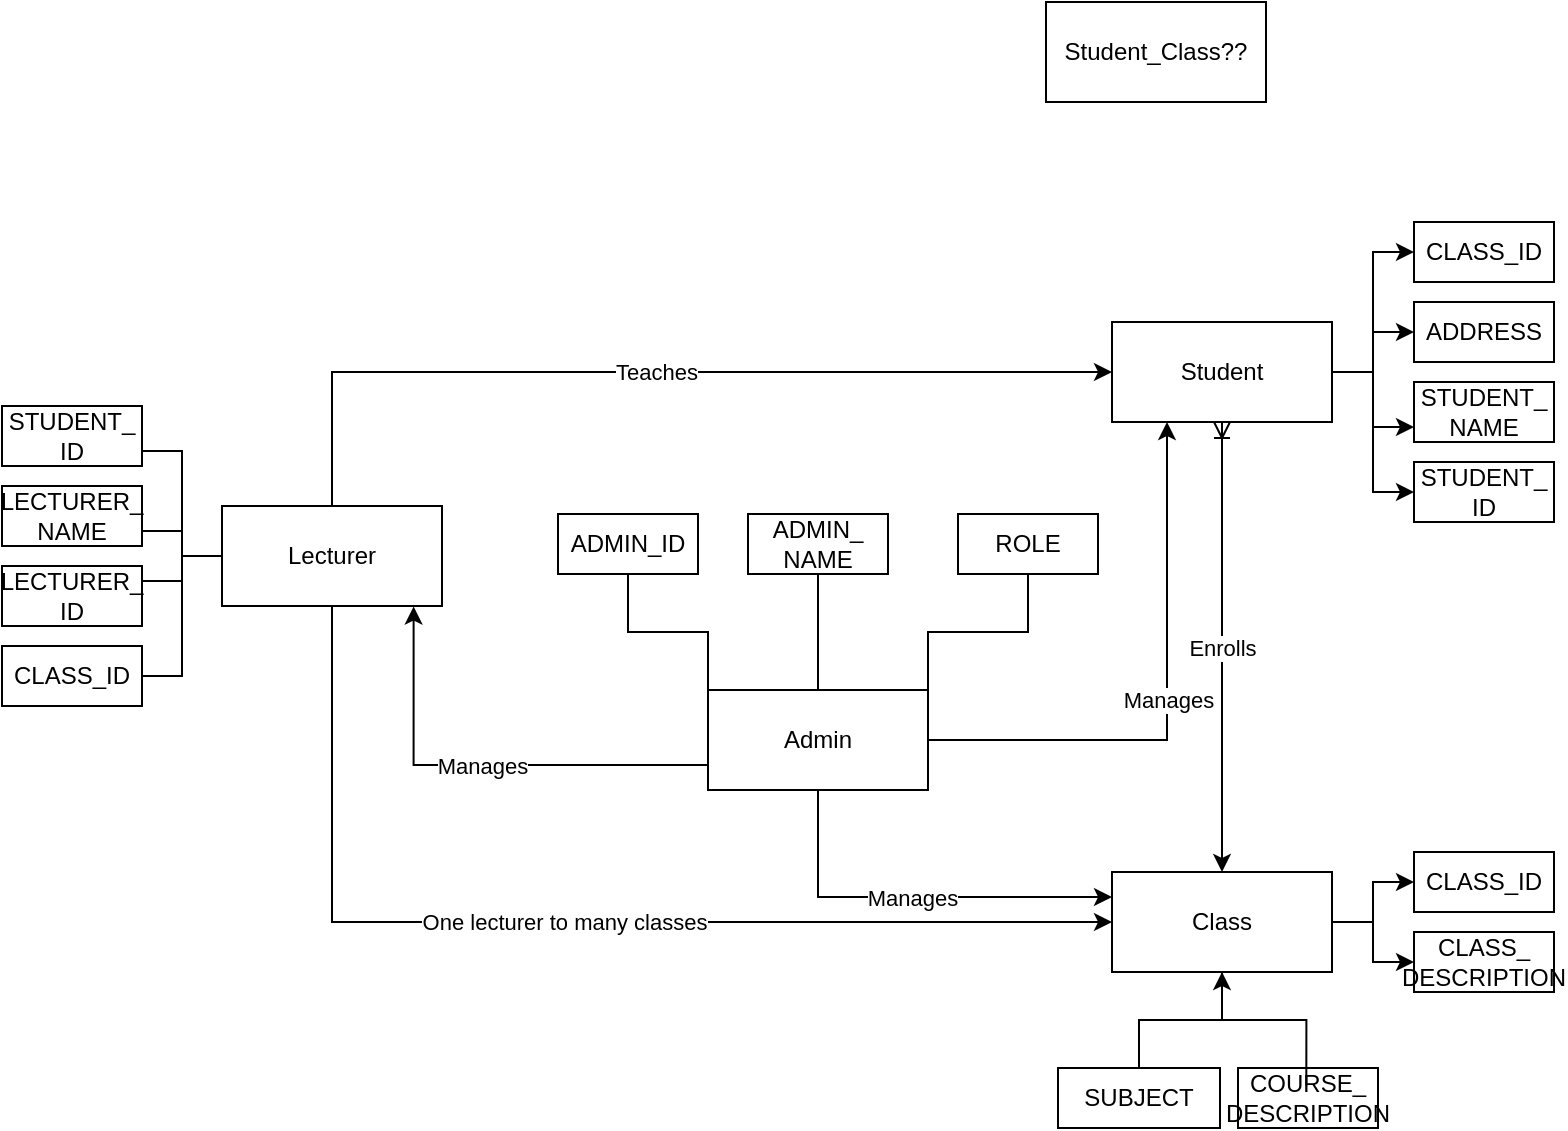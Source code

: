 <mxfile version="28.1.1">
  <diagram name="Página-1" id="hgH4oJvykVgIxR9s29dV">
    <mxGraphModel dx="1209" dy="706" grid="0" gridSize="10" guides="1" tooltips="1" connect="1" arrows="1" fold="1" page="1" pageScale="1" pageWidth="980" pageHeight="690" math="0" shadow="0">
      <root>
        <mxCell id="0" />
        <mxCell id="1" parent="0" />
        <mxCell id="n1PfLUO4CcH7e0nLYnh7-23" style="edgeStyle=orthogonalEdgeStyle;rounded=0;orthogonalLoop=1;jettySize=auto;html=1;exitX=0;exitY=0.5;exitDx=0;exitDy=0;entryX=1;entryY=0.75;entryDx=0;entryDy=0;endArrow=none;endFill=0;" parent="1" source="n1PfLUO4CcH7e0nLYnh7-2" target="n1PfLUO4CcH7e0nLYnh7-16" edge="1">
          <mxGeometry relative="1" as="geometry" />
        </mxCell>
        <mxCell id="n1PfLUO4CcH7e0nLYnh7-24" style="edgeStyle=orthogonalEdgeStyle;rounded=0;orthogonalLoop=1;jettySize=auto;html=1;exitX=0;exitY=0.5;exitDx=0;exitDy=0;entryX=1;entryY=0.75;entryDx=0;entryDy=0;endArrow=none;endFill=0;" parent="1" source="n1PfLUO4CcH7e0nLYnh7-2" target="n1PfLUO4CcH7e0nLYnh7-15" edge="1">
          <mxGeometry relative="1" as="geometry" />
        </mxCell>
        <mxCell id="n1PfLUO4CcH7e0nLYnh7-25" style="edgeStyle=orthogonalEdgeStyle;rounded=0;orthogonalLoop=1;jettySize=auto;html=1;exitX=0;exitY=0.5;exitDx=0;exitDy=0;entryX=1;entryY=0.25;entryDx=0;entryDy=0;endArrow=none;endFill=0;" parent="1" source="n1PfLUO4CcH7e0nLYnh7-2" target="n1PfLUO4CcH7e0nLYnh7-13" edge="1">
          <mxGeometry relative="1" as="geometry" />
        </mxCell>
        <mxCell id="n1PfLUO4CcH7e0nLYnh7-27" style="edgeStyle=orthogonalEdgeStyle;rounded=0;orthogonalLoop=1;jettySize=auto;html=1;exitX=0;exitY=0.5;exitDx=0;exitDy=0;entryX=1;entryY=0.5;entryDx=0;entryDy=0;endArrow=none;endFill=0;" parent="1" source="n1PfLUO4CcH7e0nLYnh7-2" target="n1PfLUO4CcH7e0nLYnh7-11" edge="1">
          <mxGeometry relative="1" as="geometry" />
        </mxCell>
        <mxCell id="n1PfLUO4CcH7e0nLYnh7-56" value="Teaches" style="edgeStyle=orthogonalEdgeStyle;rounded=0;orthogonalLoop=1;jettySize=auto;html=1;exitX=0.5;exitY=0;exitDx=0;exitDy=0;entryX=0;entryY=0.5;entryDx=0;entryDy=0;" parent="1" source="n1PfLUO4CcH7e0nLYnh7-2" target="n1PfLUO4CcH7e0nLYnh7-4" edge="1">
          <mxGeometry relative="1" as="geometry" />
        </mxCell>
        <mxCell id="n1PfLUO4CcH7e0nLYnh7-61" value="One lecturer to many classes" style="edgeStyle=orthogonalEdgeStyle;rounded=0;orthogonalLoop=1;jettySize=auto;html=1;exitX=0.5;exitY=1;exitDx=0;exitDy=0;entryX=0;entryY=0.5;entryDx=0;entryDy=0;startArrow=none;startFill=0;" parent="1" source="n1PfLUO4CcH7e0nLYnh7-2" target="n1PfLUO4CcH7e0nLYnh7-3" edge="1">
          <mxGeometry relative="1" as="geometry">
            <Array as="points">
              <mxPoint x="247" y="520" />
            </Array>
          </mxGeometry>
        </mxCell>
        <mxCell id="n1PfLUO4CcH7e0nLYnh7-2" value="Lecturer" style="html=1;whiteSpace=wrap;" parent="1" vertex="1">
          <mxGeometry x="192" y="312" width="110" height="50" as="geometry" />
        </mxCell>
        <mxCell id="n1PfLUO4CcH7e0nLYnh7-36" style="edgeStyle=orthogonalEdgeStyle;rounded=0;orthogonalLoop=1;jettySize=auto;html=1;exitX=1;exitY=0.5;exitDx=0;exitDy=0;entryX=0;entryY=0.5;entryDx=0;entryDy=0;" parent="1" source="n1PfLUO4CcH7e0nLYnh7-3" target="n1PfLUO4CcH7e0nLYnh7-8" edge="1">
          <mxGeometry relative="1" as="geometry" />
        </mxCell>
        <mxCell id="n1PfLUO4CcH7e0nLYnh7-37" style="edgeStyle=orthogonalEdgeStyle;rounded=0;orthogonalLoop=1;jettySize=auto;html=1;exitX=1;exitY=0.5;exitDx=0;exitDy=0;entryX=0;entryY=0.5;entryDx=0;entryDy=0;" parent="1" source="n1PfLUO4CcH7e0nLYnh7-3" target="n1PfLUO4CcH7e0nLYnh7-20" edge="1">
          <mxGeometry relative="1" as="geometry" />
        </mxCell>
        <mxCell id="n1PfLUO4CcH7e0nLYnh7-3" value="Class" style="html=1;whiteSpace=wrap;" parent="1" vertex="1">
          <mxGeometry x="637" y="495" width="110" height="50" as="geometry" />
        </mxCell>
        <mxCell id="n1PfLUO4CcH7e0nLYnh7-32" style="edgeStyle=orthogonalEdgeStyle;rounded=0;orthogonalLoop=1;jettySize=auto;html=1;exitX=1;exitY=0.5;exitDx=0;exitDy=0;entryX=0;entryY=0.75;entryDx=0;entryDy=0;" parent="1" source="n1PfLUO4CcH7e0nLYnh7-4" target="n1PfLUO4CcH7e0nLYnh7-18" edge="1">
          <mxGeometry relative="1" as="geometry" />
        </mxCell>
        <mxCell id="n1PfLUO4CcH7e0nLYnh7-33" style="edgeStyle=orthogonalEdgeStyle;rounded=0;orthogonalLoop=1;jettySize=auto;html=1;exitX=1;exitY=0.5;exitDx=0;exitDy=0;entryX=0;entryY=0.5;entryDx=0;entryDy=0;" parent="1" source="n1PfLUO4CcH7e0nLYnh7-4" target="n1PfLUO4CcH7e0nLYnh7-17" edge="1">
          <mxGeometry relative="1" as="geometry" />
        </mxCell>
        <mxCell id="n1PfLUO4CcH7e0nLYnh7-34" style="edgeStyle=orthogonalEdgeStyle;rounded=0;orthogonalLoop=1;jettySize=auto;html=1;exitX=1;exitY=0.5;exitDx=0;exitDy=0;entryX=0;entryY=0.5;entryDx=0;entryDy=0;" parent="1" source="n1PfLUO4CcH7e0nLYnh7-4" target="n1PfLUO4CcH7e0nLYnh7-7" edge="1">
          <mxGeometry relative="1" as="geometry" />
        </mxCell>
        <mxCell id="n1PfLUO4CcH7e0nLYnh7-35" style="edgeStyle=orthogonalEdgeStyle;rounded=0;orthogonalLoop=1;jettySize=auto;html=1;exitX=1;exitY=0.5;exitDx=0;exitDy=0;entryX=0;entryY=0.5;entryDx=0;entryDy=0;" parent="1" source="n1PfLUO4CcH7e0nLYnh7-4" target="n1PfLUO4CcH7e0nLYnh7-19" edge="1">
          <mxGeometry relative="1" as="geometry" />
        </mxCell>
        <mxCell id="n1PfLUO4CcH7e0nLYnh7-43" value="Enrolls" style="edgeStyle=orthogonalEdgeStyle;rounded=0;orthogonalLoop=1;jettySize=auto;html=1;exitX=0.5;exitY=1;exitDx=0;exitDy=0;entryX=0.5;entryY=0;entryDx=0;entryDy=0;startArrow=ERoneToMany;startFill=0;" parent="1" source="n1PfLUO4CcH7e0nLYnh7-4" target="n1PfLUO4CcH7e0nLYnh7-3" edge="1">
          <mxGeometry relative="1" as="geometry" />
        </mxCell>
        <mxCell id="n1PfLUO4CcH7e0nLYnh7-4" value="Student" style="html=1;whiteSpace=wrap;" parent="1" vertex="1">
          <mxGeometry x="637" y="220" width="110" height="50" as="geometry" />
        </mxCell>
        <mxCell id="n1PfLUO4CcH7e0nLYnh7-62" style="edgeStyle=orthogonalEdgeStyle;rounded=0;orthogonalLoop=1;jettySize=auto;html=1;exitX=0.5;exitY=0;exitDx=0;exitDy=0;" parent="1" source="n1PfLUO4CcH7e0nLYnh7-6" target="n1PfLUO4CcH7e0nLYnh7-3" edge="1">
          <mxGeometry relative="1" as="geometry" />
        </mxCell>
        <mxCell id="n1PfLUO4CcH7e0nLYnh7-6" value="SUBJECT" style="html=1;whiteSpace=wrap;" parent="1" vertex="1">
          <mxGeometry x="610" y="593" width="81" height="30" as="geometry" />
        </mxCell>
        <mxCell id="n1PfLUO4CcH7e0nLYnh7-7" value="CLASS_ID" style="html=1;whiteSpace=wrap;" parent="1" vertex="1">
          <mxGeometry x="788" y="170" width="70" height="30" as="geometry" />
        </mxCell>
        <mxCell id="n1PfLUO4CcH7e0nLYnh7-8" value="CLASS_ID" style="html=1;whiteSpace=wrap;" parent="1" vertex="1">
          <mxGeometry x="788" y="485" width="70" height="30" as="geometry" />
        </mxCell>
        <mxCell id="n1PfLUO4CcH7e0nLYnh7-11" value="CLASS_ID" style="html=1;whiteSpace=wrap;" parent="1" vertex="1">
          <mxGeometry x="82" y="382" width="70" height="30" as="geometry" />
        </mxCell>
        <mxCell id="n1PfLUO4CcH7e0nLYnh7-13" value="LECTURER_&lt;div&gt;ID&lt;/div&gt;" style="html=1;whiteSpace=wrap;" parent="1" vertex="1">
          <mxGeometry x="82" y="342" width="70" height="30" as="geometry" />
        </mxCell>
        <mxCell id="n1PfLUO4CcH7e0nLYnh7-15" value="LECTURER_&lt;div&gt;NAME&lt;/div&gt;" style="html=1;whiteSpace=wrap;" parent="1" vertex="1">
          <mxGeometry x="82" y="302" width="70" height="30" as="geometry" />
        </mxCell>
        <mxCell id="n1PfLUO4CcH7e0nLYnh7-16" value="STUDENT_&lt;div&gt;ID&lt;/div&gt;" style="html=1;whiteSpace=wrap;" parent="1" vertex="1">
          <mxGeometry x="82" y="262" width="70" height="30" as="geometry" />
        </mxCell>
        <mxCell id="n1PfLUO4CcH7e0nLYnh7-17" value="ADDRESS" style="html=1;whiteSpace=wrap;" parent="1" vertex="1">
          <mxGeometry x="788" y="210" width="70" height="30" as="geometry" />
        </mxCell>
        <mxCell id="n1PfLUO4CcH7e0nLYnh7-18" value="STUDENT_&lt;div&gt;NAME&lt;/div&gt;" style="html=1;whiteSpace=wrap;" parent="1" vertex="1">
          <mxGeometry x="788" y="250" width="70" height="30" as="geometry" />
        </mxCell>
        <mxCell id="n1PfLUO4CcH7e0nLYnh7-19" value="STUDENT_&lt;div&gt;ID&lt;/div&gt;" style="html=1;whiteSpace=wrap;" parent="1" vertex="1">
          <mxGeometry x="788" y="290" width="70" height="30" as="geometry" />
        </mxCell>
        <mxCell id="n1PfLUO4CcH7e0nLYnh7-20" value="CLASS_&lt;div&gt;DESCRIPTION&lt;/div&gt;" style="html=1;whiteSpace=wrap;" parent="1" vertex="1">
          <mxGeometry x="788" y="525" width="70" height="30" as="geometry" />
        </mxCell>
        <mxCell id="n1PfLUO4CcH7e0nLYnh7-21" value="COURSE_&lt;div&gt;DESCRIPTION&lt;/div&gt;" style="html=1;whiteSpace=wrap;" parent="1" vertex="1">
          <mxGeometry x="700" y="593" width="70" height="30" as="geometry" />
        </mxCell>
        <mxCell id="n1PfLUO4CcH7e0nLYnh7-54" style="edgeStyle=orthogonalEdgeStyle;rounded=0;orthogonalLoop=1;jettySize=auto;html=1;exitX=0.5;exitY=1;exitDx=0;exitDy=0;entryX=0.488;entryY=0.297;entryDx=0;entryDy=0;entryPerimeter=0;endArrow=none;endFill=0;" parent="1" source="n1PfLUO4CcH7e0nLYnh7-3" target="n1PfLUO4CcH7e0nLYnh7-21" edge="1">
          <mxGeometry relative="1" as="geometry">
            <mxPoint x="692" y="585" as="sourcePoint" />
          </mxGeometry>
        </mxCell>
        <mxCell id="YscnesCGfbZdNHsTnMNv-1" value="Student_Class??" style="html=1;whiteSpace=wrap;" parent="1" vertex="1">
          <mxGeometry x="604" y="60" width="110" height="50" as="geometry" />
        </mxCell>
        <mxCell id="YscnesCGfbZdNHsTnMNv-14" value="Manages" style="edgeStyle=orthogonalEdgeStyle;rounded=0;orthogonalLoop=1;jettySize=auto;html=1;exitX=1;exitY=0.5;exitDx=0;exitDy=0;entryX=0.25;entryY=1;entryDx=0;entryDy=0;" parent="1" source="YscnesCGfbZdNHsTnMNv-2" target="n1PfLUO4CcH7e0nLYnh7-4" edge="1">
          <mxGeometry relative="1" as="geometry" />
        </mxCell>
        <mxCell id="YscnesCGfbZdNHsTnMNv-19" value="Manages" style="edgeStyle=orthogonalEdgeStyle;rounded=0;orthogonalLoop=1;jettySize=auto;html=1;exitX=0.5;exitY=1;exitDx=0;exitDy=0;entryX=0;entryY=0.25;entryDx=0;entryDy=0;" parent="1" source="YscnesCGfbZdNHsTnMNv-2" target="n1PfLUO4CcH7e0nLYnh7-3" edge="1">
          <mxGeometry relative="1" as="geometry" />
        </mxCell>
        <mxCell id="YscnesCGfbZdNHsTnMNv-2" value="Admin" style="html=1;whiteSpace=wrap;" parent="1" vertex="1">
          <mxGeometry x="435" y="404" width="110" height="50" as="geometry" />
        </mxCell>
        <mxCell id="YscnesCGfbZdNHsTnMNv-9" style="edgeStyle=orthogonalEdgeStyle;rounded=0;orthogonalLoop=1;jettySize=auto;html=1;exitX=0.5;exitY=1;exitDx=0;exitDy=0;entryX=0;entryY=0;entryDx=0;entryDy=0;endArrow=none;endFill=0;" parent="1" source="YscnesCGfbZdNHsTnMNv-4" target="YscnesCGfbZdNHsTnMNv-2" edge="1">
          <mxGeometry relative="1" as="geometry" />
        </mxCell>
        <mxCell id="YscnesCGfbZdNHsTnMNv-4" value="ADMIN_ID" style="html=1;whiteSpace=wrap;" parent="1" vertex="1">
          <mxGeometry x="360" y="316" width="70" height="30" as="geometry" />
        </mxCell>
        <mxCell id="YscnesCGfbZdNHsTnMNv-10" style="edgeStyle=orthogonalEdgeStyle;rounded=0;orthogonalLoop=1;jettySize=auto;html=1;exitX=0.5;exitY=1;exitDx=0;exitDy=0;entryX=0.5;entryY=0;entryDx=0;entryDy=0;endArrow=none;endFill=0;" parent="1" source="YscnesCGfbZdNHsTnMNv-5" target="YscnesCGfbZdNHsTnMNv-2" edge="1">
          <mxGeometry relative="1" as="geometry" />
        </mxCell>
        <mxCell id="YscnesCGfbZdNHsTnMNv-5" value="ADMIN_&lt;div&gt;NAME&lt;/div&gt;" style="html=1;whiteSpace=wrap;" parent="1" vertex="1">
          <mxGeometry x="455" y="316" width="70" height="30" as="geometry" />
        </mxCell>
        <mxCell id="YscnesCGfbZdNHsTnMNv-13" style="edgeStyle=orthogonalEdgeStyle;rounded=0;orthogonalLoop=1;jettySize=auto;html=1;exitX=0.5;exitY=1;exitDx=0;exitDy=0;entryX=1;entryY=0;entryDx=0;entryDy=0;endArrow=none;endFill=0;" parent="1" source="YscnesCGfbZdNHsTnMNv-6" target="YscnesCGfbZdNHsTnMNv-2" edge="1">
          <mxGeometry relative="1" as="geometry" />
        </mxCell>
        <mxCell id="YscnesCGfbZdNHsTnMNv-6" value="ROLE" style="html=1;whiteSpace=wrap;" parent="1" vertex="1">
          <mxGeometry x="560" y="316" width="70" height="30" as="geometry" />
        </mxCell>
        <mxCell id="YscnesCGfbZdNHsTnMNv-16" value="Manages" style="edgeStyle=orthogonalEdgeStyle;rounded=0;orthogonalLoop=1;jettySize=auto;html=1;exitX=0;exitY=0.75;exitDx=0;exitDy=0;entryX=0.871;entryY=1.005;entryDx=0;entryDy=0;entryPerimeter=0;" parent="1" source="YscnesCGfbZdNHsTnMNv-2" target="n1PfLUO4CcH7e0nLYnh7-2" edge="1">
          <mxGeometry relative="1" as="geometry" />
        </mxCell>
      </root>
    </mxGraphModel>
  </diagram>
</mxfile>
